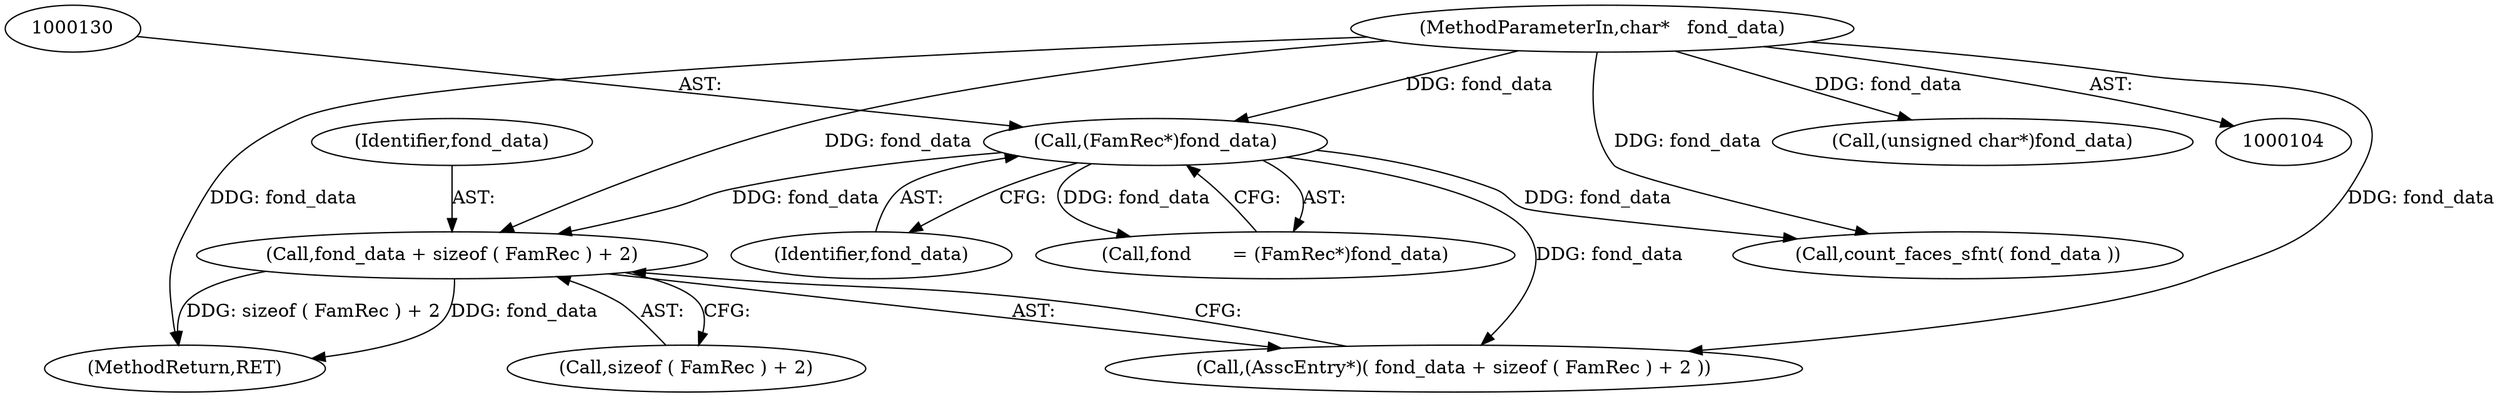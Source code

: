 digraph "0_savannah_18a8f0d9943369449bc4de92d411c78fb08d616c@API" {
"1000136" [label="(Call,fond_data + sizeof ( FamRec ) + 2)"];
"1000129" [label="(Call,(FamRec*)fond_data)"];
"1000105" [label="(MethodParameterIn,char*   fond_data)"];
"1000404" [label="(MethodReturn,RET)"];
"1000138" [label="(Call,sizeof ( FamRec ) + 2)"];
"1000206" [label="(Call,(unsigned char*)fond_data)"];
"1000153" [label="(Call,count_faces_sfnt( fond_data ))"];
"1000105" [label="(MethodParameterIn,char*   fond_data)"];
"1000136" [label="(Call,fond_data + sizeof ( FamRec ) + 2)"];
"1000134" [label="(Call,(AsscEntry*)( fond_data + sizeof ( FamRec ) + 2 ))"];
"1000129" [label="(Call,(FamRec*)fond_data)"];
"1000131" [label="(Identifier,fond_data)"];
"1000137" [label="(Identifier,fond_data)"];
"1000127" [label="(Call,fond       = (FamRec*)fond_data)"];
"1000136" -> "1000134"  [label="AST: "];
"1000136" -> "1000138"  [label="CFG: "];
"1000137" -> "1000136"  [label="AST: "];
"1000138" -> "1000136"  [label="AST: "];
"1000134" -> "1000136"  [label="CFG: "];
"1000136" -> "1000404"  [label="DDG: sizeof ( FamRec ) + 2"];
"1000136" -> "1000404"  [label="DDG: fond_data"];
"1000129" -> "1000136"  [label="DDG: fond_data"];
"1000105" -> "1000136"  [label="DDG: fond_data"];
"1000129" -> "1000127"  [label="AST: "];
"1000129" -> "1000131"  [label="CFG: "];
"1000130" -> "1000129"  [label="AST: "];
"1000131" -> "1000129"  [label="AST: "];
"1000127" -> "1000129"  [label="CFG: "];
"1000129" -> "1000127"  [label="DDG: fond_data"];
"1000105" -> "1000129"  [label="DDG: fond_data"];
"1000129" -> "1000134"  [label="DDG: fond_data"];
"1000129" -> "1000153"  [label="DDG: fond_data"];
"1000105" -> "1000104"  [label="AST: "];
"1000105" -> "1000404"  [label="DDG: fond_data"];
"1000105" -> "1000134"  [label="DDG: fond_data"];
"1000105" -> "1000153"  [label="DDG: fond_data"];
"1000105" -> "1000206"  [label="DDG: fond_data"];
}
